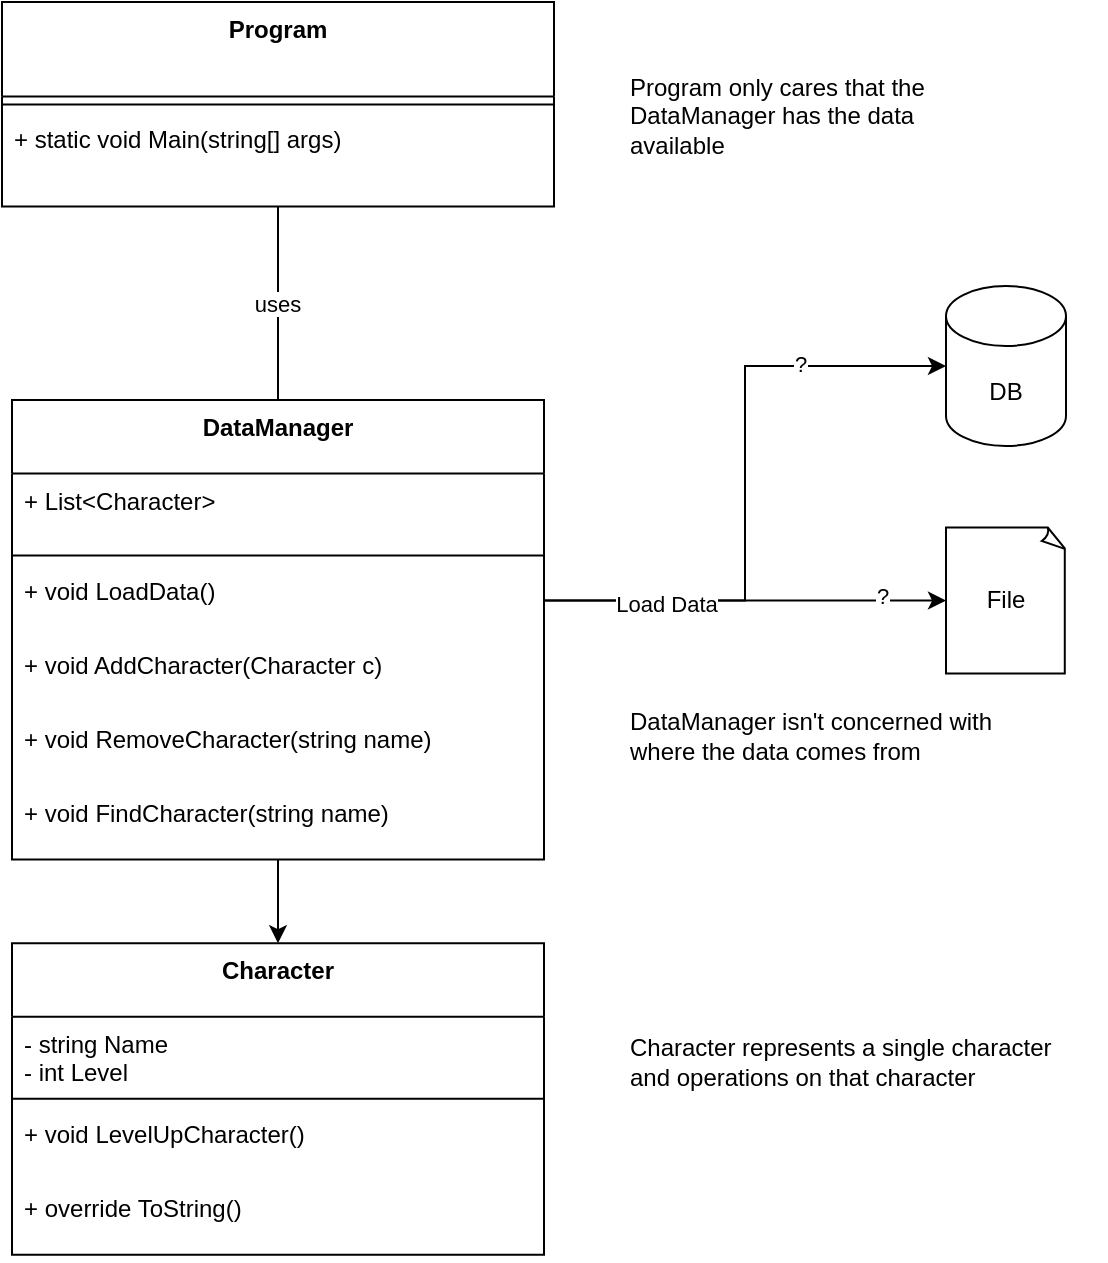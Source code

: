 <mxfile version="26.0.11">
  <diagram name="Page-1" id="fv1Mwjfkesf3BjU1wTxO">
    <mxGraphModel dx="1062" dy="882" grid="1" gridSize="10" guides="1" tooltips="1" connect="1" arrows="1" fold="1" page="1" pageScale="1" pageWidth="850" pageHeight="1100" math="0" shadow="0">
      <root>
        <mxCell id="0" />
        <mxCell id="1" parent="0" />
        <mxCell id="2" value="Program" style="swimlane;fontStyle=1;align=center;verticalAlign=top;childLayout=stackLayout;horizontal=1;startSize=47.2;horizontalStack=0;resizeParent=1;resizeParentMax=0;resizeLast=0;collapsible=0;marginBottom=0;" parent="1" vertex="1">
          <mxGeometry x="8" y="8" width="276" height="102.2" as="geometry" />
        </mxCell>
        <mxCell id="3" style="line;strokeWidth=1;fillColor=none;align=left;verticalAlign=middle;spacingTop=-1;spacingLeft=3;spacingRight=3;rotatable=0;labelPosition=right;points=[];portConstraint=eastwest;strokeColor=inherit;" parent="2" vertex="1">
          <mxGeometry y="47.2" width="276" height="8" as="geometry" />
        </mxCell>
        <mxCell id="4" value="+ static void Main(string[] args)" style="text;strokeColor=none;fillColor=none;align=left;verticalAlign=top;spacingLeft=4;spacingRight=4;overflow=hidden;rotatable=0;points=[[0,0.5],[1,0.5]];portConstraint=eastwest;" parent="2" vertex="1">
          <mxGeometry y="55.2" width="276" height="47" as="geometry" />
        </mxCell>
        <mxCell id="B6ESGtYLDMg1vNMlIh2B-18" value="" style="edgeStyle=orthogonalEdgeStyle;rounded=0;orthogonalLoop=1;jettySize=auto;html=1;" edge="1" parent="1" source="5" target="B6ESGtYLDMg1vNMlIh2B-12">
          <mxGeometry relative="1" as="geometry" />
        </mxCell>
        <mxCell id="5" value="DataManager" style="swimlane;fontStyle=1;align=center;verticalAlign=top;childLayout=stackLayout;horizontal=1;startSize=36.8;horizontalStack=0;resizeParent=1;resizeParentMax=0;resizeLast=0;collapsible=0;marginBottom=0;" parent="1" vertex="1">
          <mxGeometry x="13" y="207" width="266" height="229.8" as="geometry" />
        </mxCell>
        <mxCell id="6" value="+ List&lt;Character&gt;" style="text;strokeColor=none;fillColor=none;align=left;verticalAlign=top;spacingLeft=4;spacingRight=4;overflow=hidden;rotatable=0;points=[[0,0.5],[1,0.5]];portConstraint=eastwest;" parent="5" vertex="1">
          <mxGeometry y="36.8" width="266" height="37" as="geometry" />
        </mxCell>
        <mxCell id="7" style="line;strokeWidth=1;fillColor=none;align=left;verticalAlign=middle;spacingTop=-1;spacingLeft=3;spacingRight=3;rotatable=0;labelPosition=right;points=[];portConstraint=eastwest;strokeColor=inherit;" parent="5" vertex="1">
          <mxGeometry y="73.8" width="266" height="8" as="geometry" />
        </mxCell>
        <mxCell id="8" value="+ void LoadData()" style="text;strokeColor=none;fillColor=none;align=left;verticalAlign=top;spacingLeft=4;spacingRight=4;overflow=hidden;rotatable=0;points=[[0,0.5],[1,0.5]];portConstraint=eastwest;" parent="5" vertex="1">
          <mxGeometry y="81.8" width="266" height="37" as="geometry" />
        </mxCell>
        <mxCell id="B6ESGtYLDMg1vNMlIh2B-31" value="+ void AddCharacter(Character c)" style="text;strokeColor=none;fillColor=none;align=left;verticalAlign=top;spacingLeft=4;spacingRight=4;overflow=hidden;rotatable=0;points=[[0,0.5],[1,0.5]];portConstraint=eastwest;" vertex="1" parent="5">
          <mxGeometry y="118.8" width="266" height="37" as="geometry" />
        </mxCell>
        <mxCell id="9" value="+ void RemoveCharacter(string name)" style="text;strokeColor=none;fillColor=none;align=left;verticalAlign=top;spacingLeft=4;spacingRight=4;overflow=hidden;rotatable=0;points=[[0,0.5],[1,0.5]];portConstraint=eastwest;" parent="5" vertex="1">
          <mxGeometry y="155.8" width="266" height="37" as="geometry" />
        </mxCell>
        <mxCell id="B6ESGtYLDMg1vNMlIh2B-19" value="+ void FindCharacter(string name)" style="text;strokeColor=none;fillColor=none;align=left;verticalAlign=top;spacingLeft=4;spacingRight=4;overflow=hidden;rotatable=0;points=[[0,0.5],[1,0.5]];portConstraint=eastwest;" vertex="1" parent="5">
          <mxGeometry y="192.8" width="266" height="37" as="geometry" />
        </mxCell>
        <mxCell id="11" value="uses" style="curved=1;startArrow=none;endArrow=none;exitX=0.5;exitY=1;entryX=0.5;entryY=0;" parent="1" source="2" target="5" edge="1">
          <mxGeometry relative="1" as="geometry">
            <Array as="points" />
          </mxGeometry>
        </mxCell>
        <mxCell id="B6ESGtYLDMg1vNMlIh2B-12" value="Character" style="swimlane;fontStyle=1;align=center;verticalAlign=top;childLayout=stackLayout;horizontal=1;startSize=36.8;horizontalStack=0;resizeParent=1;resizeParentMax=0;resizeLast=0;collapsible=0;marginBottom=0;" vertex="1" parent="1">
          <mxGeometry x="13" y="478.6" width="266" height="155.8" as="geometry" />
        </mxCell>
        <mxCell id="B6ESGtYLDMg1vNMlIh2B-13" value="- string Name&#xa;- int Level" style="text;strokeColor=none;fillColor=none;align=left;verticalAlign=top;spacingLeft=4;spacingRight=4;overflow=hidden;rotatable=0;points=[[0,0.5],[1,0.5]];portConstraint=eastwest;" vertex="1" parent="B6ESGtYLDMg1vNMlIh2B-12">
          <mxGeometry y="36.8" width="266" height="37" as="geometry" />
        </mxCell>
        <mxCell id="B6ESGtYLDMg1vNMlIh2B-14" style="line;strokeWidth=1;fillColor=none;align=left;verticalAlign=middle;spacingTop=-1;spacingLeft=3;spacingRight=3;rotatable=0;labelPosition=right;points=[];portConstraint=eastwest;strokeColor=inherit;" vertex="1" parent="B6ESGtYLDMg1vNMlIh2B-12">
          <mxGeometry y="73.8" width="266" height="8" as="geometry" />
        </mxCell>
        <mxCell id="B6ESGtYLDMg1vNMlIh2B-37" value="+ void LevelUpCharacter()" style="text;strokeColor=none;fillColor=none;align=left;verticalAlign=top;spacingLeft=4;spacingRight=4;overflow=hidden;rotatable=0;points=[[0,0.5],[1,0.5]];portConstraint=eastwest;" vertex="1" parent="B6ESGtYLDMg1vNMlIh2B-12">
          <mxGeometry y="81.8" width="266" height="37" as="geometry" />
        </mxCell>
        <mxCell id="B6ESGtYLDMg1vNMlIh2B-15" value="+ override ToString()" style="text;strokeColor=none;fillColor=none;align=left;verticalAlign=top;spacingLeft=4;spacingRight=4;overflow=hidden;rotatable=0;points=[[0,0.5],[1,0.5]];portConstraint=eastwest;" vertex="1" parent="B6ESGtYLDMg1vNMlIh2B-12">
          <mxGeometry y="118.8" width="266" height="37" as="geometry" />
        </mxCell>
        <mxCell id="B6ESGtYLDMg1vNMlIh2B-25" value="DB" style="shape=cylinder3;whiteSpace=wrap;html=1;boundedLbl=1;backgroundOutline=1;size=15;" vertex="1" parent="1">
          <mxGeometry x="480" y="150.0" width="60" height="80" as="geometry" />
        </mxCell>
        <mxCell id="B6ESGtYLDMg1vNMlIh2B-26" value="File" style="whiteSpace=wrap;html=1;shape=mxgraph.basic.document" vertex="1" parent="1">
          <mxGeometry x="480" y="270.8" width="60" height="73" as="geometry" />
        </mxCell>
        <mxCell id="B6ESGtYLDMg1vNMlIh2B-27" style="edgeStyle=orthogonalEdgeStyle;rounded=0;orthogonalLoop=1;jettySize=auto;html=1;entryX=0;entryY=0.5;entryDx=0;entryDy=0;entryPerimeter=0;exitX=1;exitY=0.5;exitDx=0;exitDy=0;" edge="1" parent="1" source="8" target="B6ESGtYLDMg1vNMlIh2B-26">
          <mxGeometry relative="1" as="geometry" />
        </mxCell>
        <mxCell id="B6ESGtYLDMg1vNMlIh2B-33" value="?" style="edgeLabel;html=1;align=center;verticalAlign=middle;resizable=0;points=[];" vertex="1" connectable="0" parent="B6ESGtYLDMg1vNMlIh2B-27">
          <mxGeometry x="0.681" y="3" relative="1" as="geometry">
            <mxPoint as="offset" />
          </mxGeometry>
        </mxCell>
        <mxCell id="B6ESGtYLDMg1vNMlIh2B-28" style="edgeStyle=orthogonalEdgeStyle;rounded=0;orthogonalLoop=1;jettySize=auto;html=1;exitX=1;exitY=0.5;exitDx=0;exitDy=0;entryX=0;entryY=0.5;entryDx=0;entryDy=0;entryPerimeter=0;" edge="1" parent="1" source="8" target="B6ESGtYLDMg1vNMlIh2B-25">
          <mxGeometry relative="1" as="geometry" />
        </mxCell>
        <mxCell id="B6ESGtYLDMg1vNMlIh2B-30" value="Load Data" style="edgeLabel;html=1;align=center;verticalAlign=middle;resizable=0;points=[];" vertex="1" connectable="0" parent="B6ESGtYLDMg1vNMlIh2B-28">
          <mxGeometry x="-0.496" y="-1" relative="1" as="geometry">
            <mxPoint x="-19" as="offset" />
          </mxGeometry>
        </mxCell>
        <mxCell id="B6ESGtYLDMg1vNMlIh2B-32" value="?" style="edgeLabel;html=1;align=center;verticalAlign=middle;resizable=0;points=[];" vertex="1" connectable="0" parent="B6ESGtYLDMg1vNMlIh2B-28">
          <mxGeometry x="0.543" y="1" relative="1" as="geometry">
            <mxPoint as="offset" />
          </mxGeometry>
        </mxCell>
        <mxCell id="B6ESGtYLDMg1vNMlIh2B-34" value="DataManager isn&#39;t concerned with&amp;nbsp;&lt;div&gt;where the data comes from&lt;/div&gt;" style="text;html=1;align=left;verticalAlign=middle;resizable=0;points=[];autosize=1;strokeColor=none;fillColor=none;" vertex="1" parent="1">
          <mxGeometry x="320" y="355" width="210" height="40" as="geometry" />
        </mxCell>
        <mxCell id="B6ESGtYLDMg1vNMlIh2B-35" value="Program only cares that the DataManager has the data available" style="text;html=1;align=left;verticalAlign=middle;whiteSpace=wrap;rounded=0;" vertex="1" parent="1">
          <mxGeometry x="320" y="50" width="170" height="30" as="geometry" />
        </mxCell>
        <mxCell id="B6ESGtYLDMg1vNMlIh2B-36" value="Character represents a single character&amp;nbsp;&lt;div&gt;and operations on that character&lt;/div&gt;" style="text;html=1;align=left;verticalAlign=middle;resizable=0;points=[];autosize=1;strokeColor=none;fillColor=none;" vertex="1" parent="1">
          <mxGeometry x="320" y="518" width="240" height="40" as="geometry" />
        </mxCell>
      </root>
    </mxGraphModel>
  </diagram>
</mxfile>
